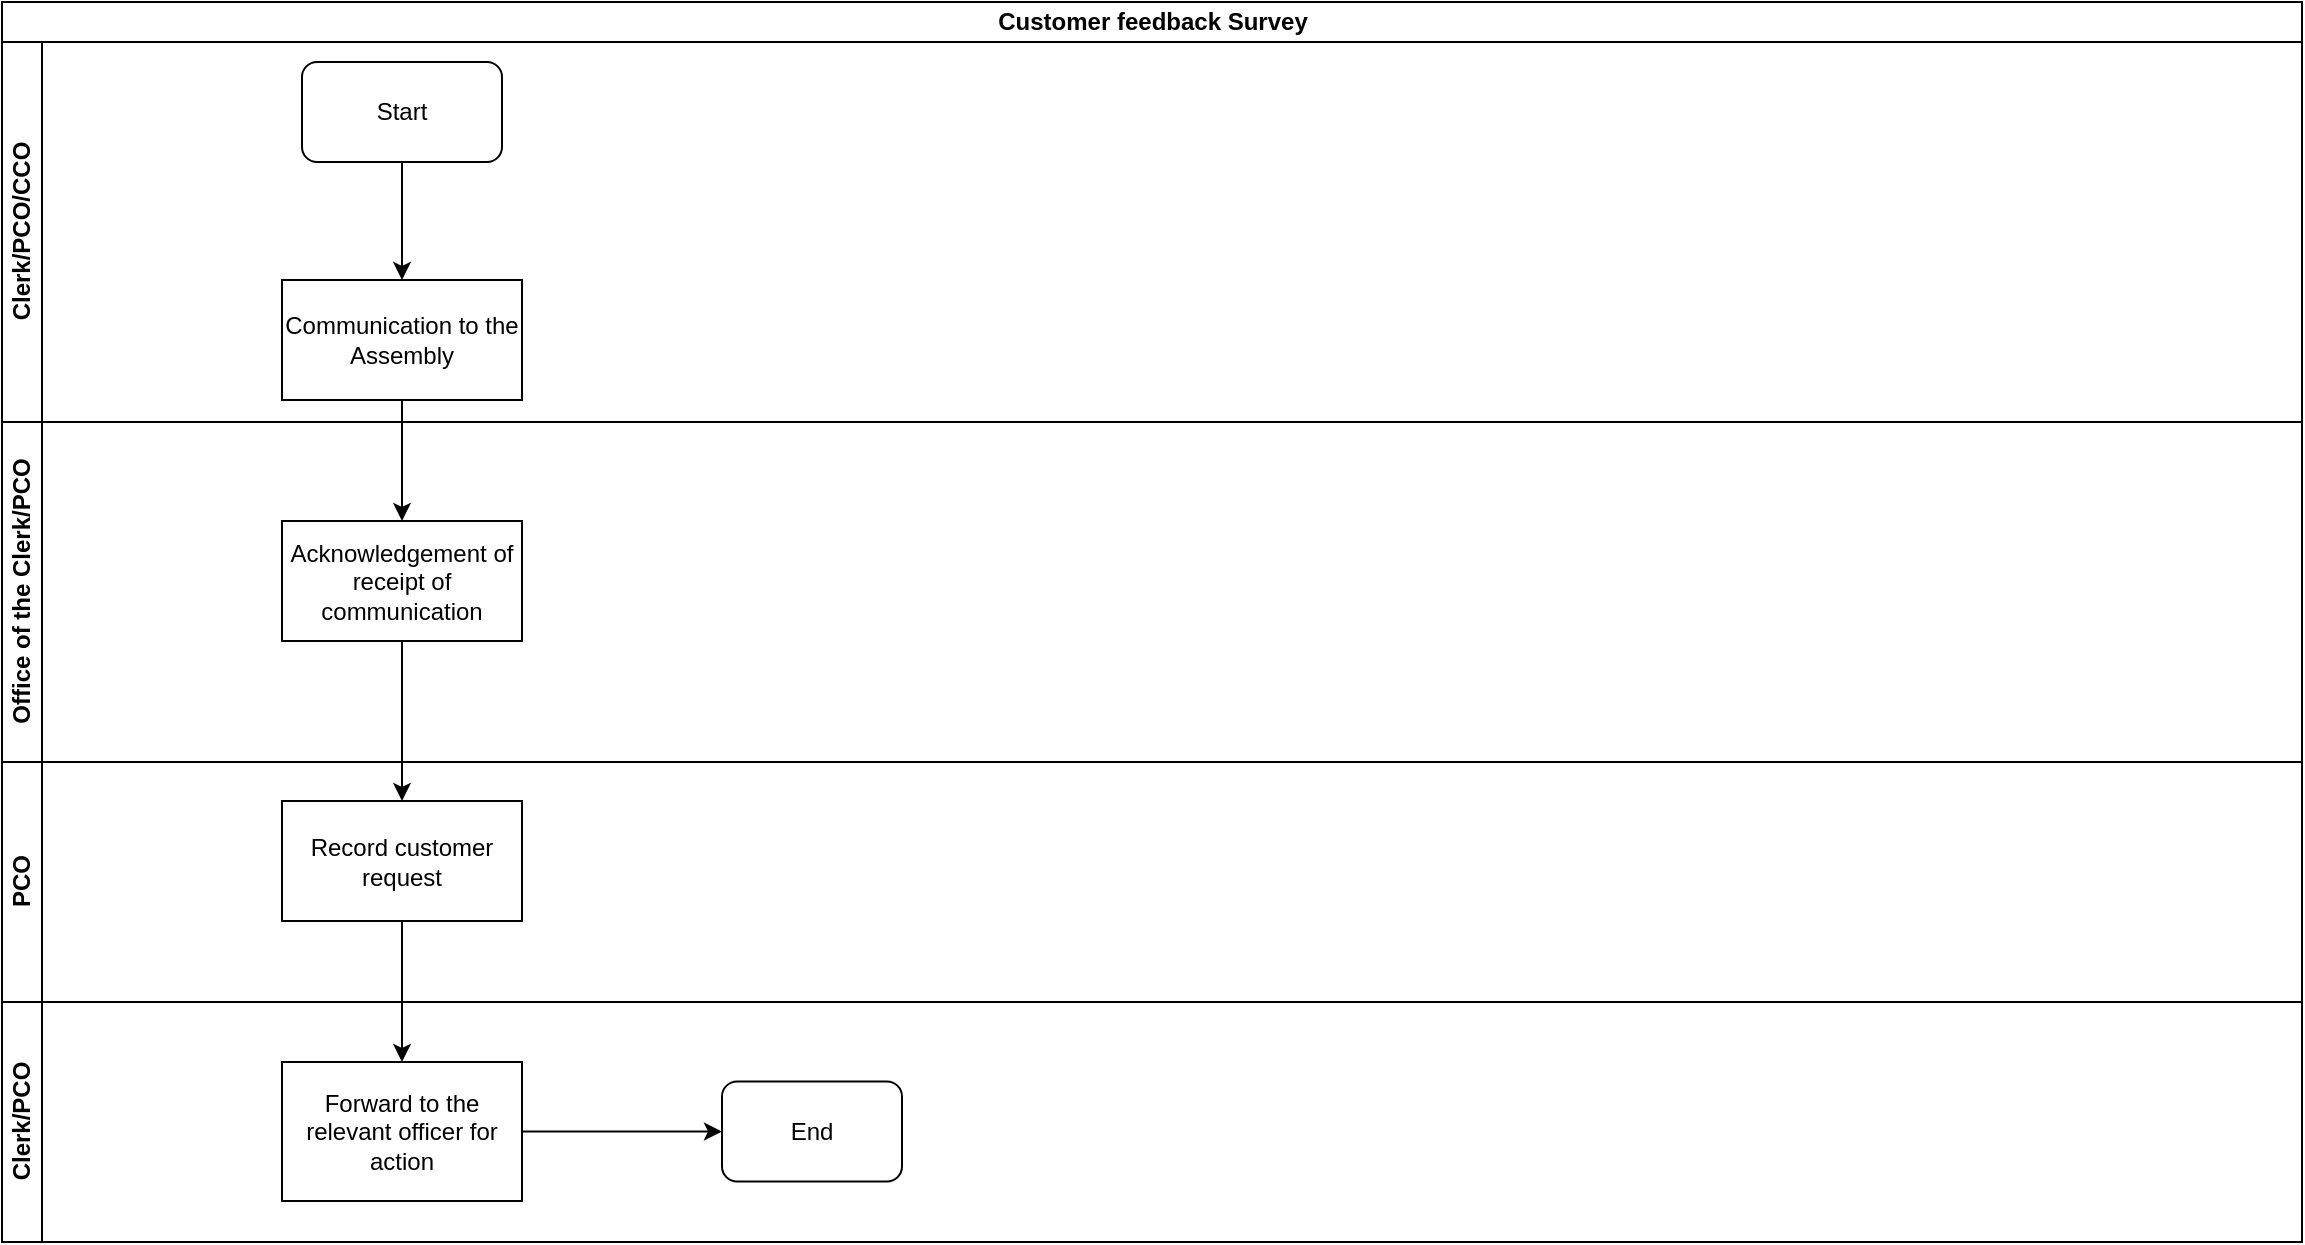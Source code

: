 <mxfile version="13.7.7" type="github">
  <diagram id="_szakLdNq5qnH-L1orJf" name="Page-1">
    <mxGraphModel dx="910" dy="487" grid="1" gridSize="10" guides="1" tooltips="1" connect="1" arrows="1" fold="1" page="1" pageScale="1" pageWidth="1169" pageHeight="827" math="0" shadow="0">
      <root>
        <mxCell id="0" />
        <mxCell id="1" parent="0" />
        <mxCell id="P9pWn6IIgYA2IMd_rocV-1" value="Customer feedback Survey" style="swimlane;html=1;childLayout=stackLayout;resizeParent=1;resizeParentMax=0;horizontal=1;startSize=20;horizontalStack=0;" vertex="1" parent="1">
          <mxGeometry x="10" y="20" width="1150" height="620" as="geometry" />
        </mxCell>
        <mxCell id="P9pWn6IIgYA2IMd_rocV-2" value="Clerk/PCO/CCO" style="swimlane;html=1;startSize=20;horizontal=0;" vertex="1" parent="P9pWn6IIgYA2IMd_rocV-1">
          <mxGeometry y="20" width="1150" height="190" as="geometry" />
        </mxCell>
        <mxCell id="P9pWn6IIgYA2IMd_rocV-6" value="Start" style="rounded=1;whiteSpace=wrap;html=1;" vertex="1" parent="P9pWn6IIgYA2IMd_rocV-2">
          <mxGeometry x="150" y="10" width="100" height="50" as="geometry" />
        </mxCell>
        <mxCell id="P9pWn6IIgYA2IMd_rocV-9" value="Communication to the Assembly" style="rounded=0;whiteSpace=wrap;html=1;" vertex="1" parent="P9pWn6IIgYA2IMd_rocV-2">
          <mxGeometry x="140" y="119" width="120" height="60" as="geometry" />
        </mxCell>
        <mxCell id="P9pWn6IIgYA2IMd_rocV-8" value="" style="edgeStyle=orthogonalEdgeStyle;rounded=0;orthogonalLoop=1;jettySize=auto;html=1;entryX=0.5;entryY=0;entryDx=0;entryDy=0;" edge="1" parent="P9pWn6IIgYA2IMd_rocV-2" source="P9pWn6IIgYA2IMd_rocV-6" target="P9pWn6IIgYA2IMd_rocV-9">
          <mxGeometry relative="1" as="geometry">
            <mxPoint x="200" y="125" as="targetPoint" />
          </mxGeometry>
        </mxCell>
        <mxCell id="P9pWn6IIgYA2IMd_rocV-3" value="Office of the Clerk/PCO" style="swimlane;html=1;startSize=20;horizontal=0;" vertex="1" parent="P9pWn6IIgYA2IMd_rocV-1">
          <mxGeometry y="210" width="1150" height="170" as="geometry" />
        </mxCell>
        <mxCell id="P9pWn6IIgYA2IMd_rocV-10" value="Acknowledgement of receipt of communication" style="whiteSpace=wrap;html=1;rounded=0;" vertex="1" parent="P9pWn6IIgYA2IMd_rocV-3">
          <mxGeometry x="140" y="49.5" width="120" height="60" as="geometry" />
        </mxCell>
        <mxCell id="P9pWn6IIgYA2IMd_rocV-4" value="PCO" style="swimlane;html=1;startSize=20;horizontal=0;" vertex="1" parent="P9pWn6IIgYA2IMd_rocV-1">
          <mxGeometry y="380" width="1150" height="120" as="geometry" />
        </mxCell>
        <mxCell id="P9pWn6IIgYA2IMd_rocV-12" value="Record customer request" style="whiteSpace=wrap;html=1;rounded=0;" vertex="1" parent="P9pWn6IIgYA2IMd_rocV-4">
          <mxGeometry x="140" y="19.5" width="120" height="60" as="geometry" />
        </mxCell>
        <mxCell id="P9pWn6IIgYA2IMd_rocV-5" value="Clerk/PCO" style="swimlane;html=1;startSize=20;horizontal=0;" vertex="1" parent="P9pWn6IIgYA2IMd_rocV-1">
          <mxGeometry y="500" width="1150" height="120" as="geometry" />
        </mxCell>
        <mxCell id="P9pWn6IIgYA2IMd_rocV-14" value="Forward to the relevant officer for action" style="whiteSpace=wrap;html=1;rounded=0;" vertex="1" parent="P9pWn6IIgYA2IMd_rocV-5">
          <mxGeometry x="140" y="30" width="120" height="69.5" as="geometry" />
        </mxCell>
        <mxCell id="P9pWn6IIgYA2IMd_rocV-18" value="End" style="rounded=1;whiteSpace=wrap;html=1;" vertex="1" parent="P9pWn6IIgYA2IMd_rocV-5">
          <mxGeometry x="360" y="39.75" width="90" height="50" as="geometry" />
        </mxCell>
        <mxCell id="P9pWn6IIgYA2IMd_rocV-20" value="" style="edgeStyle=orthogonalEdgeStyle;rounded=0;orthogonalLoop=1;jettySize=auto;html=1;entryX=0;entryY=0.5;entryDx=0;entryDy=0;" edge="1" parent="P9pWn6IIgYA2IMd_rocV-5" source="P9pWn6IIgYA2IMd_rocV-14" target="P9pWn6IIgYA2IMd_rocV-18">
          <mxGeometry relative="1" as="geometry">
            <mxPoint x="360.05" y="64.8" as="targetPoint" />
          </mxGeometry>
        </mxCell>
        <mxCell id="P9pWn6IIgYA2IMd_rocV-11" value="" style="edgeStyle=orthogonalEdgeStyle;rounded=0;orthogonalLoop=1;jettySize=auto;html=1;" edge="1" parent="P9pWn6IIgYA2IMd_rocV-1" source="P9pWn6IIgYA2IMd_rocV-9" target="P9pWn6IIgYA2IMd_rocV-10">
          <mxGeometry relative="1" as="geometry" />
        </mxCell>
        <mxCell id="P9pWn6IIgYA2IMd_rocV-13" value="" style="edgeStyle=orthogonalEdgeStyle;rounded=0;orthogonalLoop=1;jettySize=auto;html=1;" edge="1" parent="P9pWn6IIgYA2IMd_rocV-1" source="P9pWn6IIgYA2IMd_rocV-10" target="P9pWn6IIgYA2IMd_rocV-12">
          <mxGeometry relative="1" as="geometry" />
        </mxCell>
        <mxCell id="P9pWn6IIgYA2IMd_rocV-15" value="" style="edgeStyle=orthogonalEdgeStyle;rounded=0;orthogonalLoop=1;jettySize=auto;html=1;" edge="1" parent="P9pWn6IIgYA2IMd_rocV-1" source="P9pWn6IIgYA2IMd_rocV-12" target="P9pWn6IIgYA2IMd_rocV-14">
          <mxGeometry relative="1" as="geometry" />
        </mxCell>
      </root>
    </mxGraphModel>
  </diagram>
</mxfile>
